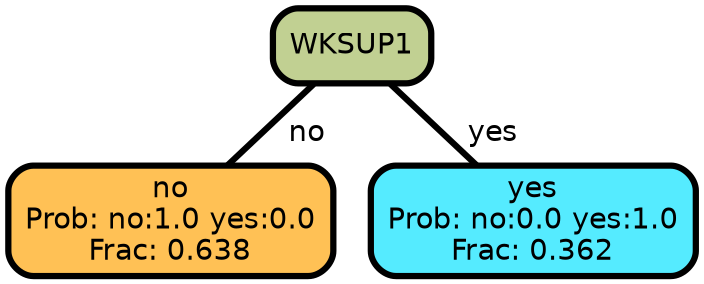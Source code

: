 graph Tree {
node [shape=box, style="filled, rounded",color="black",penwidth="3",fontcolor="black",                 fontname=helvetica] ;
graph [ranksep="0 equally", splines=straight,                 bgcolor=transparent, dpi=200] ;
edge [fontname=helvetica, color=black] ;
0 [label="no
Prob: no:1.0 yes:0.0
Frac: 0.638", fillcolor="#ffc155"] ;
1 [label="WKSUP1", fillcolor="#c1d092"] ;
2 [label="yes
Prob: no:0.0 yes:1.0
Frac: 0.362", fillcolor="#55ebff"] ;
1 -- 0 [label=" no",penwidth=3] ;
1 -- 2 [label=" yes",penwidth=3] ;
{rank = same;}}